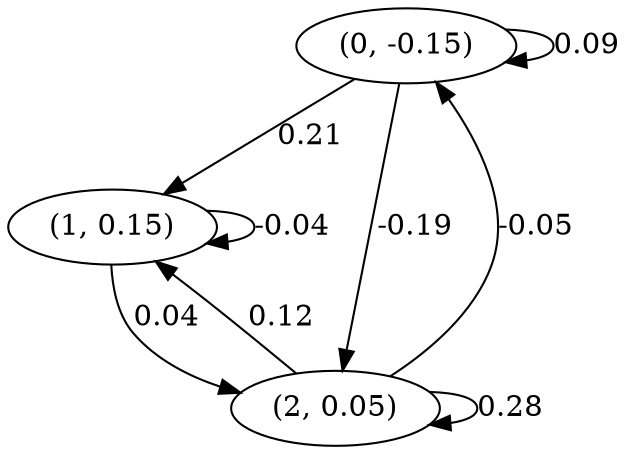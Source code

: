 digraph {
    0 [ label = "(0, -0.15)" ]
    1 [ label = "(1, 0.15)" ]
    2 [ label = "(2, 0.05)" ]
    0 -> 0 [ label = "0.09" ]
    1 -> 1 [ label = "-0.04" ]
    2 -> 2 [ label = "0.28" ]
    2 -> 0 [ label = "-0.05" ]
    0 -> 1 [ label = "0.21" ]
    2 -> 1 [ label = "0.12" ]
    0 -> 2 [ label = "-0.19" ]
    1 -> 2 [ label = "0.04" ]
}

